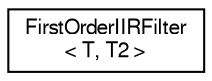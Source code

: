 digraph "Graphical Class Hierarchy"
{
  edge [fontname="FreeSans",fontsize="10",labelfontname="FreeSans",labelfontsize="10"];
  node [fontname="FreeSans",fontsize="10",shape=record];
  rankdir="LR";
  Node1 [label="FirstOrderIIRFilter\l\< T, T2 \>",height=0.2,width=0.4,color="black", fillcolor="white", style="filled",URL="$dc/d6f/class_first_order_i_i_r_filter.html"];
}

